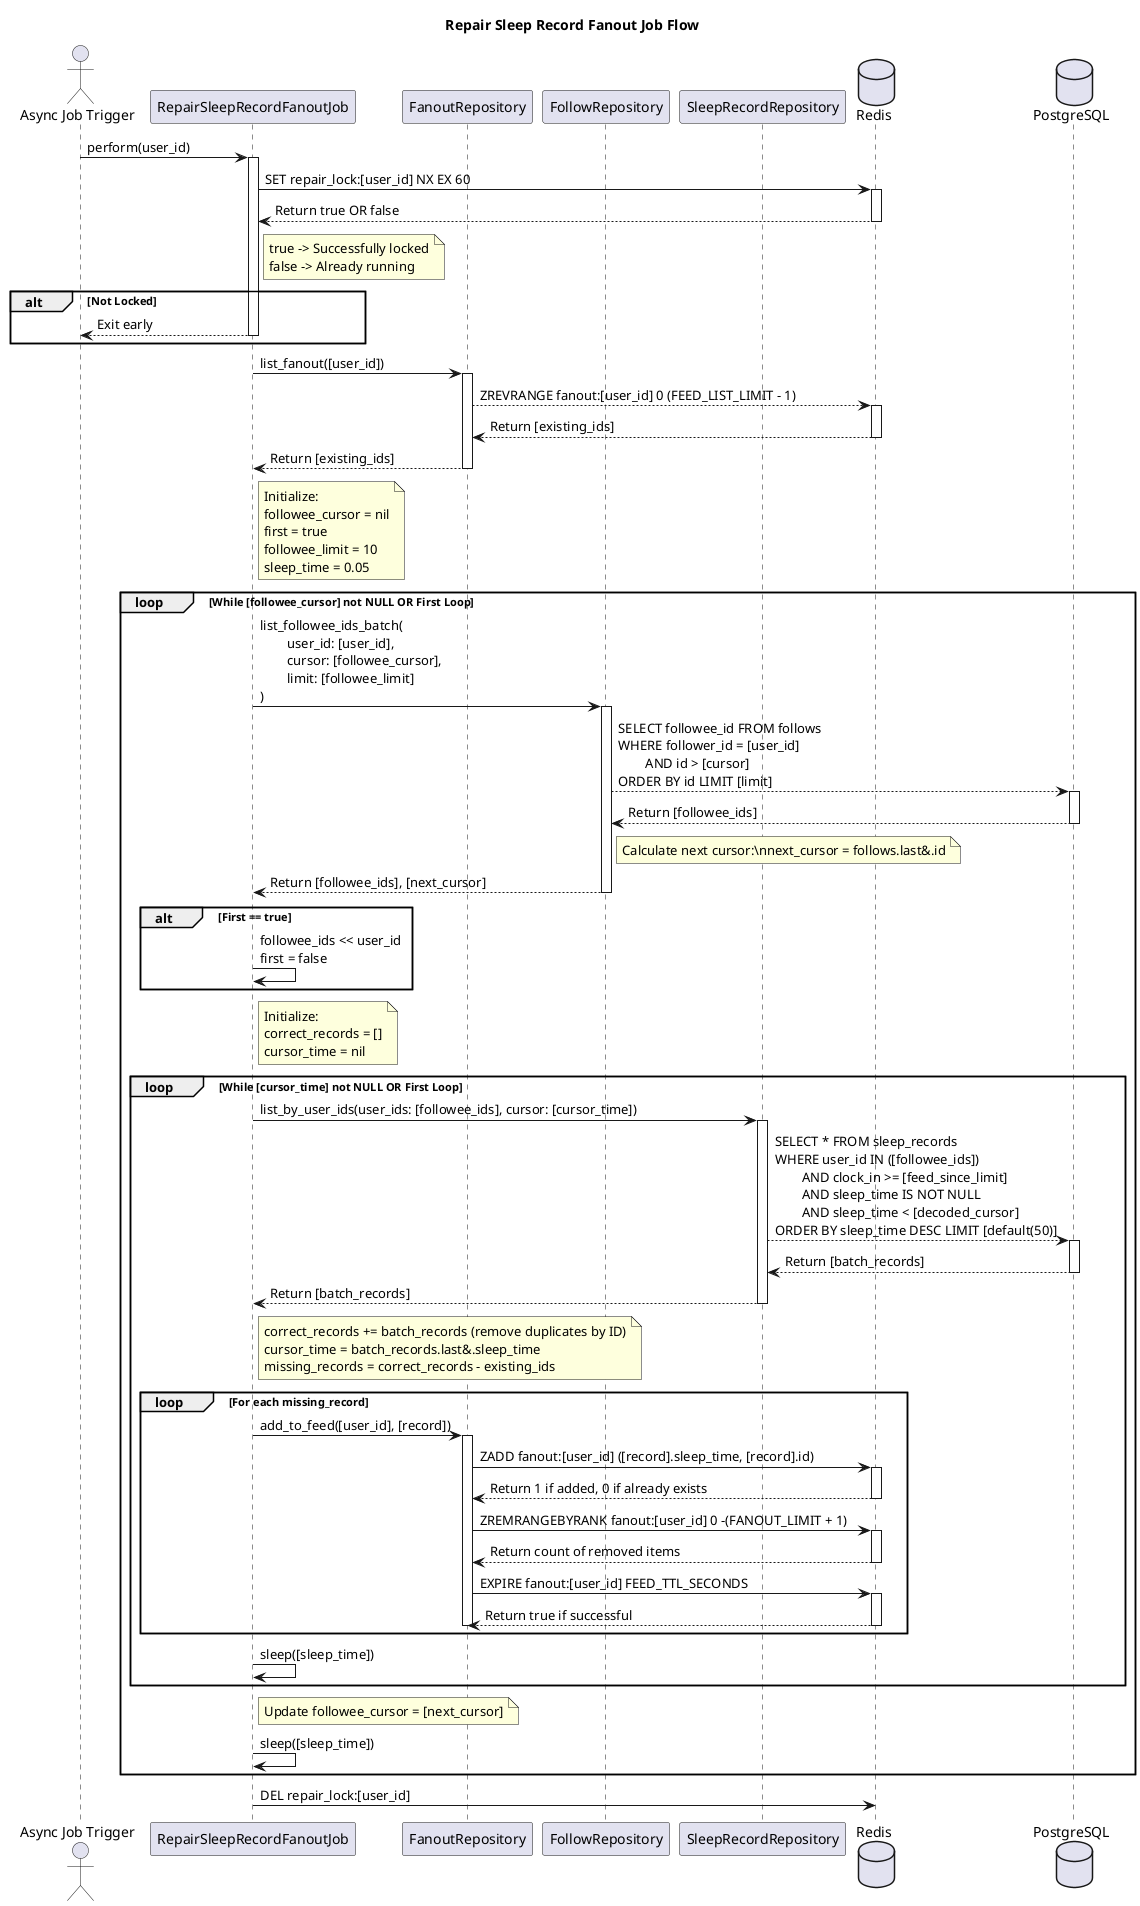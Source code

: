 @startuml RepairSleepRecordFanoutJobFlow
title Repair Sleep Record Fanout Job Flow

actor "Async Job Trigger" as Trigger
participant "RepairSleepRecordFanoutJob" as Job
participant "FanoutRepository" as FanoutRepository
participant "FollowRepository" as FollowRepository
participant "SleepRecordRepository" as SleepRepository
database "Redis" as Cache
database "PostgreSQL" as DB

Trigger -> Job: perform(user_id)
activate Job

Job -> Cache: SET repair_lock:[user_id] NX EX 60
activate Cache
Cache --> Job: Return true OR false
note right of Job
    true -> Successfully locked
    false -> Already running
end note
deactivate Cache

alt Not Locked
    Job --> Trigger: Exit early
    deactivate Job
end

Job -> FanoutRepository: list_fanout([user_id])
activate FanoutRepository
FanoutRepository --> Cache: ZREVRANGE fanout:[user_id] 0 (FEED_LIST_LIMIT - 1)
activate Cache
Cache --> FanoutRepository: Return [existing_ids]
deactivate Cache
FanoutRepository --> Job: Return [existing_ids]
deactivate FanoutRepository

note right of Job
    Initialize:
    followee_cursor = nil
    first = true
    followee_limit = 10
    sleep_time = 0.05
end note

loop While [followee_cursor] not NULL OR First Loop
    Job -> FollowRepository: list_followee_ids_batch(\n\tuser_id: [user_id], \n\tcursor: [followee_cursor], \n\tlimit: [followee_limit]\n)
    activate FollowRepository
    FollowRepository --> DB: SELECT followee_id FROM follows \nWHERE follower_id = [user_id] \n\tAND id > [cursor] \nORDER BY id LIMIT [limit]
    activate DB
    DB --> FollowRepository: Return [followee_ids]
    deactivate DB
    note right of FollowRepository
        Calculate next cursor:\nnext_cursor = follows.last&.id
    end note
    FollowRepository --> Job: Return [followee_ids], [next_cursor]
    deactivate FollowRepository

    alt First == true
        Job -> Job: followee_ids << user_id\nfirst = false
    end

    note right of Job
        Initialize:
        correct_records = []
        cursor_time = nil
    end note

    loop While [cursor_time] not NULL OR First Loop
        Job -> SleepRepository: list_by_user_ids(user_ids: [followee_ids], cursor: [cursor_time])
        activate SleepRepository
        SleepRepository --> DB: SELECT * FROM sleep_records \nWHERE user_id IN ([followee_ids]) \n\tAND clock_in >= [feed_since_limit] \n\tAND sleep_time IS NOT NULL \n\tAND sleep_time < [decoded_cursor] \nORDER BY sleep_time DESC LIMIT [default(50)]
        activate DB
        DB --> SleepRepository: Return [batch_records]
        deactivate DB
        SleepRepository --> Job: Return [batch_records]
        deactivate SleepRepository

        note right of Job
            correct_records += batch_records (remove duplicates by ID)
            cursor_time = batch_records.last&.sleep_time
            missing_records = correct_records - existing_ids
        end note

        loop For each missing_record
            Job -> FanoutRepository: add_to_feed([user_id], [record])
            activate FanoutRepository

            FanoutRepository -> Cache: ZADD fanout:[user_id] ([record].sleep_time, [record].id)
            activate Cache
            Cache --> FanoutRepository: Return 1 if added, 0 if already exists
            deactivate Cache

            FanoutRepository -> Cache: ZREMRANGEBYRANK fanout:[user_id] 0 -(FANOUT_LIMIT + 1)
            activate Cache
            Cache --> FanoutRepository: Return count of removed items
            deactivate Cache

            FanoutRepository -> Cache: EXPIRE fanout:[user_id] FEED_TTL_SECONDS
            activate Cache
            Cache --> FanoutRepository: Return true if successful
            deactivate Cache

            deactivate FanoutRepository
        end

        Job -> Job: sleep([sleep_time])
    end

    note right of Job
        Update followee_cursor = [next_cursor]
    end note
    Job -> Job: sleep([sleep_time])
end

Job -> Cache: DEL repair_lock:[user_id]
deactivate Job

@enduml

